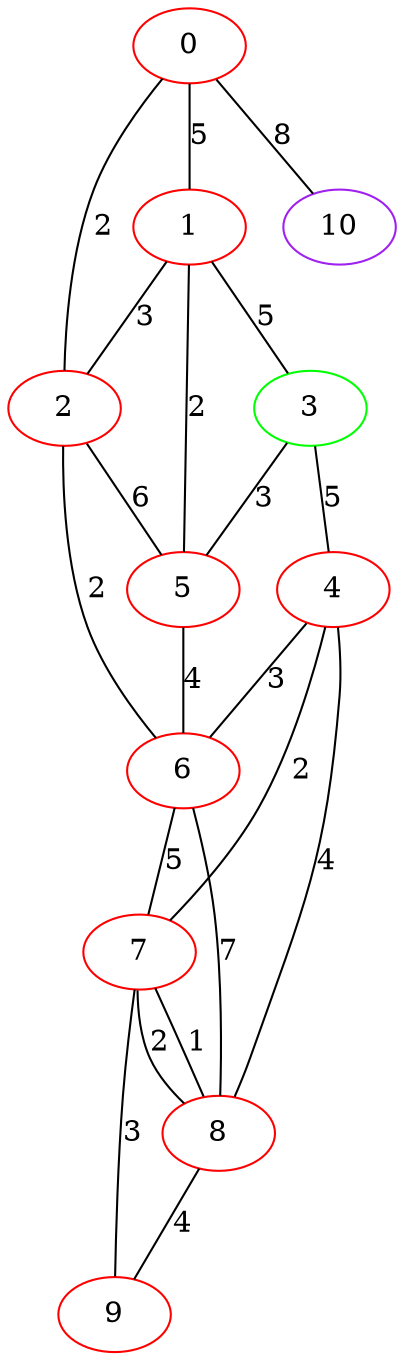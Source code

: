 graph "" {
0 [color=red, weight=1];
1 [color=red, weight=1];
2 [color=red, weight=1];
3 [color=green, weight=2];
4 [color=red, weight=1];
5 [color=red, weight=1];
6 [color=red, weight=1];
7 [color=red, weight=1];
8 [color=red, weight=1];
9 [color=red, weight=1];
10 [color=purple, weight=4];
0 -- 1  [key=0, label=5];
0 -- 2  [key=0, label=2];
0 -- 10  [key=0, label=8];
1 -- 2  [key=0, label=3];
1 -- 3  [key=0, label=5];
1 -- 5  [key=0, label=2];
2 -- 5  [key=0, label=6];
2 -- 6  [key=0, label=2];
3 -- 4  [key=0, label=5];
3 -- 5  [key=0, label=3];
4 -- 8  [key=0, label=4];
4 -- 6  [key=0, label=3];
4 -- 7  [key=0, label=2];
5 -- 6  [key=0, label=4];
6 -- 8  [key=0, label=7];
6 -- 7  [key=0, label=5];
7 -- 8  [key=0, label=1];
7 -- 8  [key=1, label=2];
7 -- 9  [key=0, label=3];
8 -- 9  [key=0, label=4];
}
